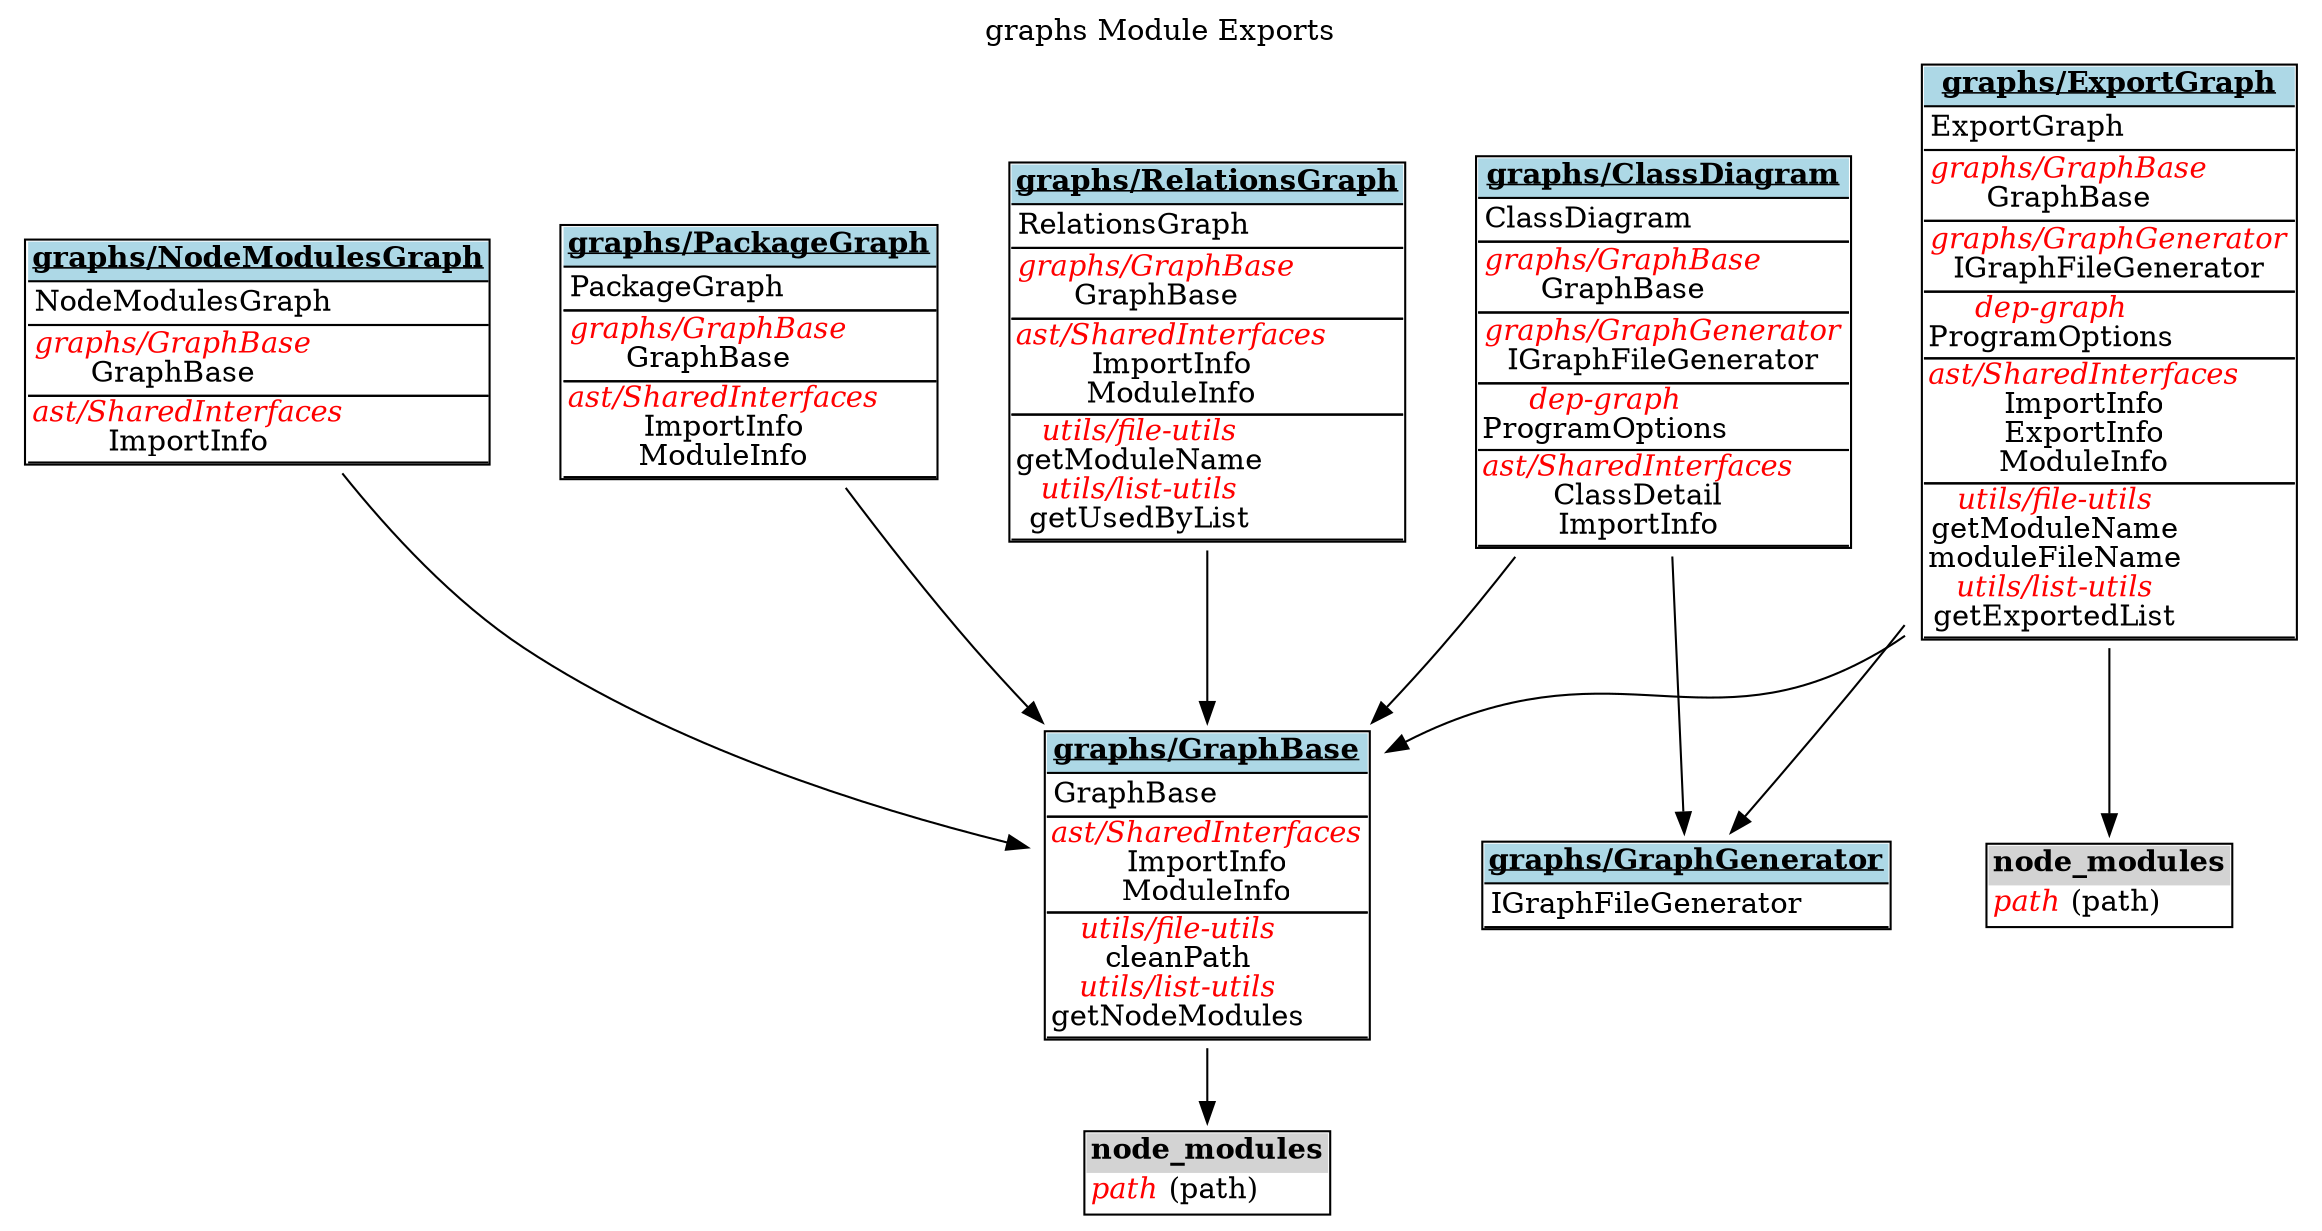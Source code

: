 digraph {label="graphs Module Exports";
labelloc="t";
"graphs/ClassDiagram" [shape=none, label=<<TABLE cellspacing="0" cellborder="0" align="left">
<TR><TD bgcolor="lightblue" HREF="tsdocs\modules\graphs_ClassDiagram.html" TARGET="_blank" align="center"><U><B>graphs/ClassDiagram</B></U></TD></TR>
<TR><TD BORDER="1" SIDES="TB" align="left">
ClassDiagram<BR/>
</TD></TR>
<TR><TD BORDER="1" SIDES="TB" align="left">
<font color="red"><I>graphs/GraphBase</I></font><BR/>
GraphBase<BR/>
</TD></TR>
<TR><TD BORDER="1" SIDES="TB" align="left">
<font color="red"><I>graphs/GraphGenerator</I></font><BR/>
IGraphFileGenerator<BR/>
</TD></TR>
<TR><TD BORDER="1" SIDES="TB" cellpadding="1" align="left">
<font color="red"><I>dep-graph</I></font><BR/>
ProgramOptions<BR/>
</TD></TR>
<TR><TD BORDER="1" SIDES="TB" cellpadding="1" align="left">
<font color="red"><I>ast/SharedInterfaces</I></font><BR/>
ClassDetail<BR/>
ImportInfo<BR/>
</TD></TR>
</TABLE>>];
"graphs/ExportGraph" [shape=none, label=<<TABLE cellspacing="0" cellborder="0" align="left">
<TR><TD bgcolor="lightblue" HREF="tsdocs\modules\graphs_ExportGraph.html" TARGET="_blank" align="center"><U><B>graphs/ExportGraph</B></U></TD></TR>
<TR><TD BORDER="1" SIDES="TB" align="left">
ExportGraph<BR/>
</TD></TR>
<TR><TD BORDER="1" SIDES="TB" align="left">
<font color="red"><I>graphs/GraphBase</I></font><BR/>
GraphBase<BR/>
</TD></TR>
<TR><TD BORDER="1" SIDES="TB" align="left">
<font color="red"><I>graphs/GraphGenerator</I></font><BR/>
IGraphFileGenerator<BR/>
</TD></TR>
<TR><TD BORDER="1" SIDES="TB" cellpadding="1" align="left">
<font color="red"><I>dep-graph</I></font><BR/>
ProgramOptions<BR/>
</TD></TR>
<TR><TD BORDER="1" SIDES="TB" cellpadding="1" align="left">
<font color="red"><I>ast/SharedInterfaces</I></font><BR/>
ImportInfo<BR/>
ExportInfo<BR/>
ModuleInfo<BR/>
</TD></TR>
<TR><TD BORDER="1" SIDES="TB" cellpadding="1" align="left">
<font color="red"><I>utils/file-utils</I></font><BR/>
getModuleName<BR/>
moduleFileName<BR/>
<font color="red"><I>utils/list-utils</I></font><BR/>
getExportedList<BR/>
</TD></TR>
</TABLE>>];
"graphs/ExportGraph-node_modules" [shape=none, label=<<TABLE cellspacing="0" cellborder="0" align="left">
<TR><TD bgcolor="lightgrey" align="center"><B>node_modules</B></TD></TR>
<TR><TD align="left">
<font color="red"><I>path</I></font> (path)<BR/>
</TD></TR>
</TABLE>>];
"graphs/ExportGraph"->"graphs/ExportGraph-node_modules";
"graphs/GraphBase" [shape=none, label=<<TABLE cellspacing="0" cellborder="0" align="left">
<TR><TD bgcolor="lightblue" HREF="tsdocs\modules\graphs_GraphBase.html" TARGET="_blank" align="center"><U><B>graphs/GraphBase</B></U></TD></TR>
<TR><TD BORDER="1" SIDES="TB" align="left">
GraphBase<BR/>
</TD></TR>
<TR><TD BORDER="1" SIDES="TB" cellpadding="1" align="left">
<font color="red"><I>ast/SharedInterfaces</I></font><BR/>
ImportInfo<BR/>
ModuleInfo<BR/>
</TD></TR>
<TR><TD BORDER="1" SIDES="TB" cellpadding="1" align="left">
<font color="red"><I>utils/file-utils</I></font><BR/>
cleanPath<BR/>
<font color="red"><I>utils/list-utils</I></font><BR/>
getNodeModules<BR/>
</TD></TR>
</TABLE>>];
"graphs/GraphBase-node_modules" [shape=none, label=<<TABLE cellspacing="0" cellborder="0" align="left">
<TR><TD bgcolor="lightgrey" align="center"><B>node_modules</B></TD></TR>
<TR><TD align="left">
<font color="red"><I>path</I></font> (path)<BR/>
</TD></TR>
</TABLE>>];
"graphs/GraphBase"->"graphs/GraphBase-node_modules";
"graphs/GraphGenerator" [shape=none, label=<<TABLE cellspacing="0" cellborder="0" align="left">
<TR><TD bgcolor="lightblue" HREF="tsdocs\modules\graphs_GraphGenerator.html" TARGET="_blank" align="center"><U><B>graphs/GraphGenerator</B></U></TD></TR>
<TR><TD BORDER="1" SIDES="TB" align="left">
IGraphFileGenerator<BR/>
</TD></TR>
</TABLE>>];
"graphs/NodeModulesGraph" [shape=none, label=<<TABLE cellspacing="0" cellborder="0" align="left">
<TR><TD bgcolor="lightblue" HREF="tsdocs\modules\graphs_NodeModulesGraph.html" TARGET="_blank" align="center"><U><B>graphs/NodeModulesGraph</B></U></TD></TR>
<TR><TD BORDER="1" SIDES="TB" align="left">
NodeModulesGraph<BR/>
</TD></TR>
<TR><TD BORDER="1" SIDES="TB" align="left">
<font color="red"><I>graphs/GraphBase</I></font><BR/>
GraphBase<BR/>
</TD></TR>
<TR><TD BORDER="1" SIDES="TB" cellpadding="1" align="left">
<font color="red"><I>ast/SharedInterfaces</I></font><BR/>
ImportInfo<BR/>
</TD></TR>
</TABLE>>];
"graphs/PackageGraph" [shape=none, label=<<TABLE cellspacing="0" cellborder="0" align="left">
<TR><TD bgcolor="lightblue" HREF="tsdocs\modules\graphs_PackageGraph.html" TARGET="_blank" align="center"><U><B>graphs/PackageGraph</B></U></TD></TR>
<TR><TD BORDER="1" SIDES="TB" align="left">
PackageGraph<BR/>
</TD></TR>
<TR><TD BORDER="1" SIDES="TB" align="left">
<font color="red"><I>graphs/GraphBase</I></font><BR/>
GraphBase<BR/>
</TD></TR>
<TR><TD BORDER="1" SIDES="TB" cellpadding="1" align="left">
<font color="red"><I>ast/SharedInterfaces</I></font><BR/>
ImportInfo<BR/>
ModuleInfo<BR/>
</TD></TR>
</TABLE>>];
"graphs/RelationsGraph" [shape=none, label=<<TABLE cellspacing="0" cellborder="0" align="left">
<TR><TD bgcolor="lightblue" HREF="tsdocs\modules\graphs_RelationsGraph.html" TARGET="_blank" align="center"><U><B>graphs/RelationsGraph</B></U></TD></TR>
<TR><TD BORDER="1" SIDES="TB" align="left">
RelationsGraph<BR/>
</TD></TR>
<TR><TD BORDER="1" SIDES="TB" align="left">
<font color="red"><I>graphs/GraphBase</I></font><BR/>
GraphBase<BR/>
</TD></TR>
<TR><TD BORDER="1" SIDES="TB" cellpadding="1" align="left">
<font color="red"><I>ast/SharedInterfaces</I></font><BR/>
ImportInfo<BR/>
ModuleInfo<BR/>
</TD></TR>
<TR><TD BORDER="1" SIDES="TB" cellpadding="1" align="left">
<font color="red"><I>utils/file-utils</I></font><BR/>
getModuleName<BR/>
<font color="red"><I>utils/list-utils</I></font><BR/>
getUsedByList<BR/>
</TD></TR>
</TABLE>>];
"graphs/ClassDiagram"->"graphs/GraphBase";
"graphs/ClassDiagram"->"graphs/GraphGenerator";
"graphs/ExportGraph"->"graphs/GraphBase";
"graphs/ExportGraph"->"graphs/GraphGenerator";
"graphs/NodeModulesGraph"->"graphs/GraphBase";
"graphs/PackageGraph"->"graphs/GraphBase";
"graphs/RelationsGraph"->"graphs/GraphBase";
}
